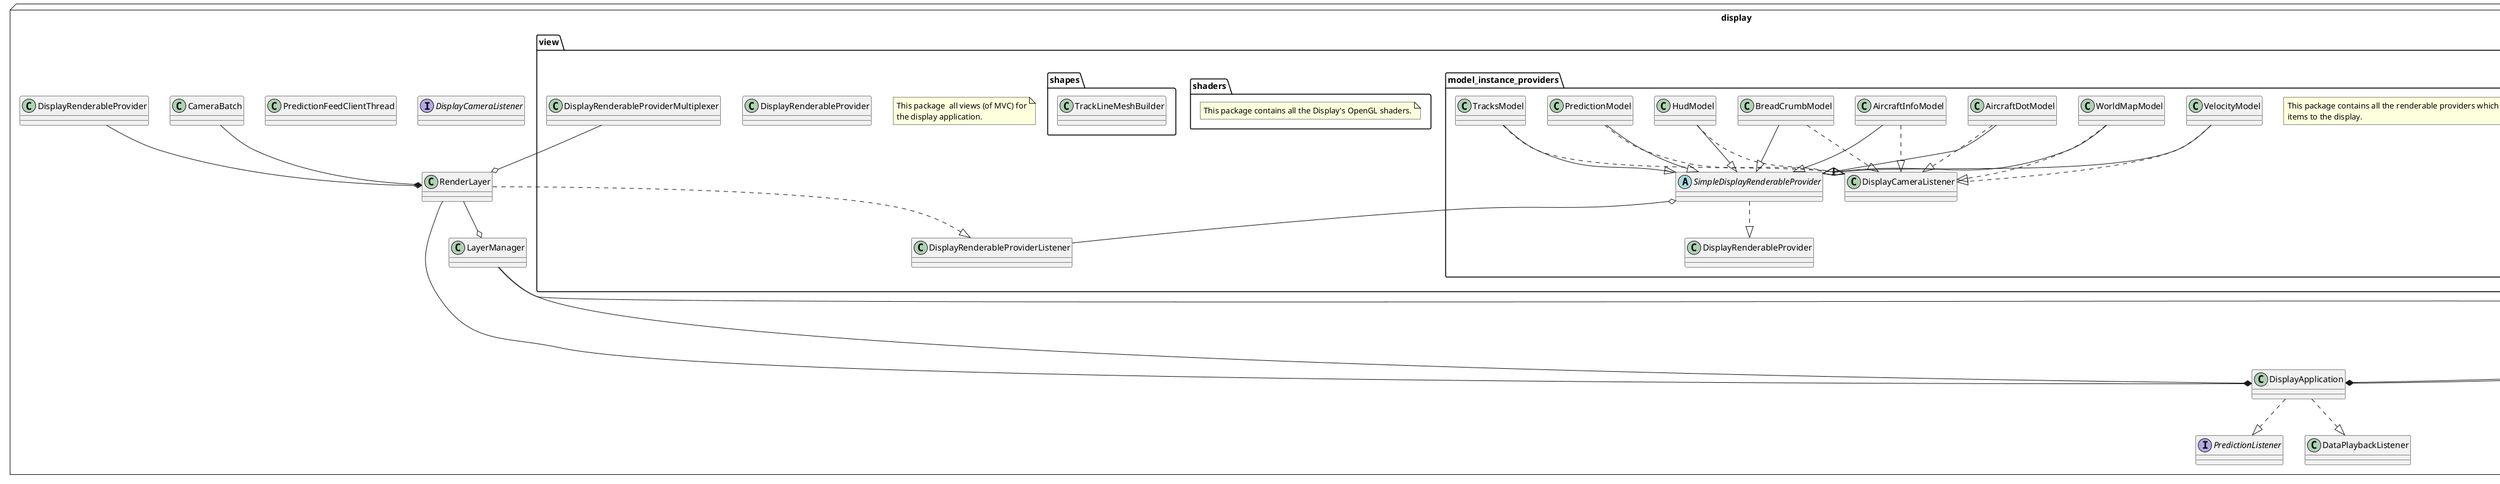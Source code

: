 @startuml

package display <<Node>> {
  package model {
    note as DisplayModelNote
    This package  all the Model (of MVC) data
    for the display application.
    end note
    class Display
    class DisplayAircraft
    class DisplayHud
    class DisplayPrediction
    class DisplayTracks
    class PredictionDisplayMethod

    DisplayTracks --* Display
    DisplayHud --* Display
    DisplayPrediction --* DisplayAircraft
  }

  package view {
    note as DisplayViewNote
    This package  all views (of MVC) for
    the display application.
    end note
    package vector_text {
      note as VectorTextNote
      This package contains the implementation for rendering
      Hershey fonts as vectors. A bit of a fun side project
      really, as a better result could probably be obtained
      with bitmap fonts.
      end note
    }

    package model_instance_providers {
      note as ModelInstanceProvidersNote
      This package contains all the renderable providers which render
      items to the display.
      end note
      class AircraftDotModel
      class AircraftInfoModel
      class BreadCrumbModel
      class HudModel
      class PredictionModel
      abstract class SimpleDisplayRenderableProvider
      class TracksModel
      class VelocityModel
      class WorldMapModel

      SimpleDisplayRenderableProvider ..|> DisplayRenderableProvider

      WorldMapModel --|> SimpleDisplayRenderableProvider
      AircraftInfoModel --|> SimpleDisplayRenderableProvider
      BreadCrumbModel --|> SimpleDisplayRenderableProvider
      HudModel --|> SimpleDisplayRenderableProvider
      PredictionModel --|> SimpleDisplayRenderableProvider
      TracksModel --|> SimpleDisplayRenderableProvider
      VelocityModel --|> SimpleDisplayRenderableProvider
      AircraftDotModel --|> SimpleDisplayRenderableProvider

      WorldMapModel ..|> DisplayCameraListener
      AircraftInfoModel ..|> DisplayCameraListener
      BreadCrumbModel ..|> DisplayCameraListener
      HudModel ..|> DisplayCameraListener
      PredictionModel ..|> DisplayCameraListener
      TracksModel ..|> DisplayCameraListener
      VelocityModel ..|> DisplayCameraListener
      AircraftDotModel ..|> DisplayCameraListener
    }

    package shaders {
      note as ShadersNote
      This package contains all the Display's OpenGL shaders.
      end note
    }

    package shapes {
      class TrackLineMeshBuilder
    }

    class DisplayRenderableProvider
    class DisplayRenderableProviderListener
    class DisplayRenderableProviderMultiplexer

    SimpleDisplayRenderableProvider o-- DisplayRenderableProviderListener
  }

  class CameraBatch
  class DisplayApplication
  interface DisplayCameraListener
  class LayerManager
  class PredictionFeedClientThread
  interface PredictionListener
  class RenderLayer

  DisplayAircraft --* DisplayApplication
  LayerManager --* DisplayApplication
  LayerManager --o Display
  Display --* DisplayApplication
  RenderLayer --* DisplayApplication
  RenderLayer --o LayerManager
  CameraBatch --* RenderLayer

  DisplayRenderableProvider --o RenderLayer
  DisplayRenderableProviderMultiplexer --o RenderLayer
  RenderLayer ..|> DisplayRenderableProviderListener

  DisplayApplication ..|> DataPlaybackListener
  DisplayApplication ..|> PredictionListener
}

@enduml
